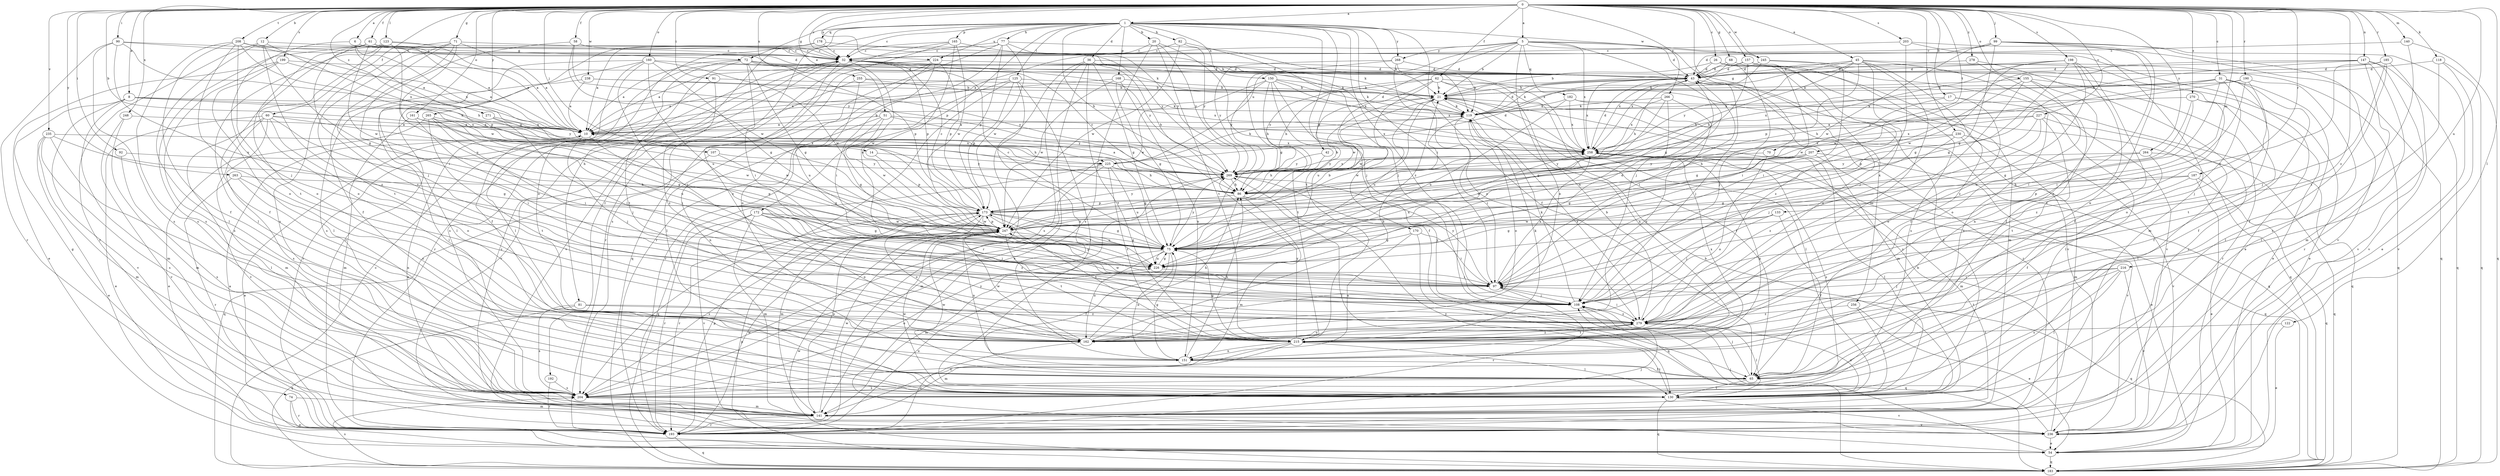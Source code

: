 strict digraph  {
0;
1;
5;
6;
8;
10;
12;
14;
17;
20;
21;
26;
31;
32;
36;
42;
43;
45;
51;
54;
58;
60;
61;
62;
65;
68;
70;
71;
72;
74;
75;
77;
81;
82;
86;
90;
91;
92;
97;
99;
107;
108;
118;
119;
122;
123;
125;
130;
133;
140;
141;
147;
150;
151;
155;
157;
160;
161;
162;
165;
168;
170;
172;
173;
178;
182;
183;
185;
187;
190;
192;
193;
198;
199;
203;
204;
207;
208;
215;
216;
224;
225;
226;
227;
230;
235;
236;
238;
245;
247;
248;
255;
256;
258;
263;
264;
265;
266;
268;
269;
270;
271;
278;
279;
0 -> 1  [label=a];
0 -> 5  [label=a];
0 -> 6  [label=a];
0 -> 8  [label=a];
0 -> 12  [label=b];
0 -> 14  [label=b];
0 -> 17  [label=b];
0 -> 26  [label=c];
0 -> 31  [label=c];
0 -> 32  [label=c];
0 -> 45  [label=e];
0 -> 51  [label=e];
0 -> 58  [label=f];
0 -> 60  [label=f];
0 -> 61  [label=f];
0 -> 62  [label=f];
0 -> 68  [label=g];
0 -> 70  [label=g];
0 -> 71  [label=g];
0 -> 90  [label=i];
0 -> 91  [label=i];
0 -> 92  [label=i];
0 -> 99  [label=j];
0 -> 107  [label=j];
0 -> 118  [label=k];
0 -> 122  [label=l];
0 -> 123  [label=l];
0 -> 133  [label=m];
0 -> 140  [label=m];
0 -> 147  [label=n];
0 -> 155  [label=o];
0 -> 157  [label=o];
0 -> 160  [label=o];
0 -> 161  [label=o];
0 -> 185  [label=r];
0 -> 187  [label=r];
0 -> 190  [label=r];
0 -> 198  [label=s];
0 -> 199  [label=s];
0 -> 203  [label=s];
0 -> 207  [label=t];
0 -> 208  [label=t];
0 -> 216  [label=u];
0 -> 224  [label=u];
0 -> 227  [label=v];
0 -> 230  [label=v];
0 -> 235  [label=v];
0 -> 238  [label=w];
0 -> 245  [label=w];
0 -> 248  [label=x];
0 -> 255  [label=x];
0 -> 263  [label=y];
0 -> 264  [label=y];
0 -> 265  [label=y];
0 -> 266  [label=y];
0 -> 270  [label=z];
0 -> 271  [label=z];
0 -> 278  [label=z];
0 -> 279  [label=z];
1 -> 20  [label=b];
1 -> 32  [label=c];
1 -> 36  [label=d];
1 -> 65  [label=f];
1 -> 72  [label=g];
1 -> 77  [label=h];
1 -> 81  [label=h];
1 -> 82  [label=h];
1 -> 86  [label=h];
1 -> 97  [label=i];
1 -> 119  [label=k];
1 -> 125  [label=l];
1 -> 150  [label=n];
1 -> 165  [label=p];
1 -> 168  [label=p];
1 -> 170  [label=p];
1 -> 172  [label=p];
1 -> 178  [label=q];
1 -> 192  [label=r];
1 -> 215  [label=t];
1 -> 224  [label=u];
1 -> 245  [label=w];
1 -> 268  [label=y];
1 -> 279  [label=z];
5 -> 10  [label=a];
5 -> 21  [label=b];
5 -> 42  [label=d];
5 -> 43  [label=d];
5 -> 54  [label=e];
5 -> 108  [label=j];
5 -> 162  [label=o];
5 -> 182  [label=q];
5 -> 225  [label=u];
5 -> 256  [label=x];
5 -> 258  [label=x];
5 -> 268  [label=y];
6 -> 10  [label=a];
6 -> 72  [label=g];
6 -> 173  [label=p];
6 -> 215  [label=t];
6 -> 225  [label=u];
8 -> 74  [label=g];
8 -> 119  [label=k];
8 -> 141  [label=m];
8 -> 225  [label=u];
8 -> 236  [label=v];
8 -> 269  [label=y];
10 -> 21  [label=b];
10 -> 54  [label=e];
10 -> 75  [label=g];
10 -> 108  [label=j];
10 -> 225  [label=u];
10 -> 258  [label=x];
12 -> 32  [label=c];
12 -> 75  [label=g];
12 -> 86  [label=h];
12 -> 130  [label=l];
12 -> 193  [label=r];
12 -> 279  [label=z];
14 -> 173  [label=p];
14 -> 269  [label=y];
17 -> 75  [label=g];
17 -> 119  [label=k];
17 -> 130  [label=l];
17 -> 162  [label=o];
20 -> 32  [label=c];
20 -> 108  [label=j];
20 -> 204  [label=s];
20 -> 215  [label=t];
20 -> 269  [label=y];
21 -> 119  [label=k];
21 -> 130  [label=l];
21 -> 183  [label=q];
21 -> 226  [label=u];
21 -> 247  [label=w];
26 -> 21  [label=b];
26 -> 43  [label=d];
26 -> 54  [label=e];
26 -> 108  [label=j];
26 -> 162  [label=o];
26 -> 236  [label=v];
31 -> 21  [label=b];
31 -> 65  [label=f];
31 -> 86  [label=h];
31 -> 97  [label=i];
31 -> 130  [label=l];
31 -> 162  [label=o];
31 -> 215  [label=t];
31 -> 258  [label=x];
32 -> 43  [label=d];
32 -> 173  [label=p];
32 -> 193  [label=r];
32 -> 204  [label=s];
32 -> 236  [label=v];
32 -> 247  [label=w];
32 -> 269  [label=y];
32 -> 279  [label=z];
36 -> 43  [label=d];
36 -> 54  [label=e];
36 -> 75  [label=g];
36 -> 86  [label=h];
36 -> 193  [label=r];
36 -> 204  [label=s];
36 -> 215  [label=t];
36 -> 258  [label=x];
42 -> 86  [label=h];
42 -> 269  [label=y];
43 -> 21  [label=b];
43 -> 86  [label=h];
43 -> 97  [label=i];
43 -> 108  [label=j];
43 -> 119  [label=k];
43 -> 193  [label=r];
43 -> 258  [label=x];
45 -> 43  [label=d];
45 -> 54  [label=e];
45 -> 65  [label=f];
45 -> 86  [label=h];
45 -> 108  [label=j];
45 -> 162  [label=o];
45 -> 173  [label=p];
45 -> 204  [label=s];
45 -> 258  [label=x];
45 -> 269  [label=y];
51 -> 10  [label=a];
51 -> 75  [label=g];
51 -> 151  [label=n];
51 -> 247  [label=w];
51 -> 258  [label=x];
51 -> 269  [label=y];
54 -> 183  [label=q];
54 -> 269  [label=y];
58 -> 32  [label=c];
58 -> 65  [label=f];
58 -> 247  [label=w];
58 -> 269  [label=y];
60 -> 10  [label=a];
60 -> 54  [label=e];
60 -> 97  [label=i];
60 -> 141  [label=m];
60 -> 162  [label=o];
60 -> 204  [label=s];
60 -> 236  [label=v];
60 -> 247  [label=w];
61 -> 10  [label=a];
61 -> 32  [label=c];
61 -> 119  [label=k];
61 -> 162  [label=o];
61 -> 204  [label=s];
61 -> 247  [label=w];
61 -> 279  [label=z];
62 -> 21  [label=b];
62 -> 65  [label=f];
62 -> 86  [label=h];
62 -> 151  [label=n];
62 -> 183  [label=q];
62 -> 226  [label=u];
62 -> 247  [label=w];
62 -> 269  [label=y];
65 -> 108  [label=j];
65 -> 130  [label=l];
65 -> 204  [label=s];
65 -> 247  [label=w];
68 -> 43  [label=d];
68 -> 141  [label=m];
68 -> 258  [label=x];
70 -> 130  [label=l];
70 -> 162  [label=o];
70 -> 269  [label=y];
71 -> 10  [label=a];
71 -> 32  [label=c];
71 -> 97  [label=i];
71 -> 108  [label=j];
71 -> 204  [label=s];
71 -> 215  [label=t];
71 -> 226  [label=u];
72 -> 10  [label=a];
72 -> 43  [label=d];
72 -> 75  [label=g];
72 -> 97  [label=i];
72 -> 119  [label=k];
72 -> 130  [label=l];
72 -> 173  [label=p];
72 -> 215  [label=t];
74 -> 54  [label=e];
74 -> 141  [label=m];
74 -> 193  [label=r];
75 -> 21  [label=b];
75 -> 32  [label=c];
75 -> 65  [label=f];
75 -> 141  [label=m];
75 -> 151  [label=n];
75 -> 162  [label=o];
75 -> 226  [label=u];
75 -> 269  [label=y];
77 -> 10  [label=a];
77 -> 32  [label=c];
77 -> 173  [label=p];
77 -> 183  [label=q];
77 -> 193  [label=r];
77 -> 247  [label=w];
77 -> 258  [label=x];
77 -> 269  [label=y];
81 -> 162  [label=o];
81 -> 183  [label=q];
81 -> 204  [label=s];
81 -> 279  [label=z];
82 -> 32  [label=c];
82 -> 108  [label=j];
82 -> 247  [label=w];
82 -> 269  [label=y];
86 -> 32  [label=c];
86 -> 130  [label=l];
86 -> 141  [label=m];
86 -> 173  [label=p];
90 -> 32  [label=c];
90 -> 119  [label=k];
90 -> 193  [label=r];
90 -> 204  [label=s];
90 -> 226  [label=u];
90 -> 258  [label=x];
91 -> 21  [label=b];
91 -> 193  [label=r];
91 -> 279  [label=z];
92 -> 204  [label=s];
92 -> 269  [label=y];
97 -> 108  [label=j];
97 -> 173  [label=p];
97 -> 183  [label=q];
97 -> 193  [label=r];
97 -> 258  [label=x];
97 -> 269  [label=y];
99 -> 32  [label=c];
99 -> 43  [label=d];
99 -> 54  [label=e];
99 -> 75  [label=g];
99 -> 151  [label=n];
99 -> 162  [label=o];
99 -> 236  [label=v];
99 -> 247  [label=w];
107 -> 75  [label=g];
107 -> 183  [label=q];
107 -> 269  [label=y];
108 -> 119  [label=k];
108 -> 183  [label=q];
108 -> 247  [label=w];
108 -> 269  [label=y];
108 -> 279  [label=z];
118 -> 43  [label=d];
118 -> 183  [label=q];
118 -> 204  [label=s];
118 -> 236  [label=v];
119 -> 10  [label=a];
119 -> 43  [label=d];
119 -> 97  [label=i];
119 -> 162  [label=o];
119 -> 247  [label=w];
119 -> 279  [label=z];
122 -> 54  [label=e];
122 -> 215  [label=t];
123 -> 10  [label=a];
123 -> 32  [label=c];
123 -> 65  [label=f];
123 -> 130  [label=l];
123 -> 162  [label=o];
123 -> 247  [label=w];
125 -> 10  [label=a];
125 -> 21  [label=b];
125 -> 130  [label=l];
125 -> 151  [label=n];
125 -> 173  [label=p];
125 -> 193  [label=r];
125 -> 204  [label=s];
130 -> 43  [label=d];
130 -> 183  [label=q];
130 -> 215  [label=t];
130 -> 236  [label=v];
130 -> 247  [label=w];
130 -> 279  [label=z];
133 -> 65  [label=f];
133 -> 75  [label=g];
133 -> 108  [label=j];
133 -> 247  [label=w];
140 -> 32  [label=c];
140 -> 183  [label=q];
140 -> 279  [label=z];
141 -> 10  [label=a];
141 -> 21  [label=b];
141 -> 173  [label=p];
141 -> 193  [label=r];
141 -> 236  [label=v];
141 -> 247  [label=w];
147 -> 43  [label=d];
147 -> 75  [label=g];
147 -> 141  [label=m];
147 -> 183  [label=q];
147 -> 193  [label=r];
147 -> 236  [label=v];
147 -> 247  [label=w];
150 -> 21  [label=b];
150 -> 65  [label=f];
150 -> 86  [label=h];
150 -> 119  [label=k];
150 -> 215  [label=t];
150 -> 247  [label=w];
150 -> 258  [label=x];
150 -> 269  [label=y];
151 -> 65  [label=f];
151 -> 75  [label=g];
151 -> 86  [label=h];
155 -> 21  [label=b];
155 -> 151  [label=n];
155 -> 162  [label=o];
155 -> 193  [label=r];
155 -> 247  [label=w];
155 -> 279  [label=z];
157 -> 21  [label=b];
157 -> 43  [label=d];
157 -> 75  [label=g];
157 -> 97  [label=i];
157 -> 204  [label=s];
157 -> 236  [label=v];
157 -> 279  [label=z];
160 -> 43  [label=d];
160 -> 65  [label=f];
160 -> 75  [label=g];
160 -> 108  [label=j];
160 -> 130  [label=l];
160 -> 204  [label=s];
160 -> 226  [label=u];
160 -> 247  [label=w];
161 -> 10  [label=a];
161 -> 97  [label=i];
161 -> 141  [label=m];
161 -> 247  [label=w];
162 -> 21  [label=b];
162 -> 86  [label=h];
162 -> 193  [label=r];
162 -> 247  [label=w];
165 -> 32  [label=c];
165 -> 193  [label=r];
165 -> 204  [label=s];
165 -> 226  [label=u];
165 -> 247  [label=w];
165 -> 269  [label=y];
168 -> 10  [label=a];
168 -> 21  [label=b];
168 -> 75  [label=g];
168 -> 151  [label=n];
168 -> 247  [label=w];
170 -> 75  [label=g];
170 -> 97  [label=i];
170 -> 151  [label=n];
170 -> 183  [label=q];
172 -> 75  [label=g];
172 -> 108  [label=j];
172 -> 141  [label=m];
172 -> 162  [label=o];
172 -> 193  [label=r];
172 -> 236  [label=v];
172 -> 247  [label=w];
172 -> 279  [label=z];
173 -> 21  [label=b];
173 -> 32  [label=c];
173 -> 75  [label=g];
173 -> 141  [label=m];
173 -> 162  [label=o];
173 -> 193  [label=r];
173 -> 215  [label=t];
173 -> 226  [label=u];
173 -> 247  [label=w];
173 -> 269  [label=y];
178 -> 21  [label=b];
178 -> 32  [label=c];
178 -> 162  [label=o];
178 -> 193  [label=r];
182 -> 119  [label=k];
182 -> 141  [label=m];
182 -> 183  [label=q];
182 -> 226  [label=u];
182 -> 258  [label=x];
183 -> 32  [label=c];
183 -> 173  [label=p];
183 -> 204  [label=s];
183 -> 247  [label=w];
185 -> 43  [label=d];
185 -> 65  [label=f];
185 -> 108  [label=j];
185 -> 226  [label=u];
185 -> 236  [label=v];
187 -> 54  [label=e];
187 -> 86  [label=h];
187 -> 173  [label=p];
187 -> 183  [label=q];
187 -> 279  [label=z];
190 -> 21  [label=b];
190 -> 97  [label=i];
190 -> 108  [label=j];
190 -> 130  [label=l];
190 -> 269  [label=y];
192 -> 193  [label=r];
192 -> 204  [label=s];
193 -> 10  [label=a];
193 -> 108  [label=j];
193 -> 173  [label=p];
193 -> 183  [label=q];
193 -> 226  [label=u];
193 -> 247  [label=w];
198 -> 43  [label=d];
198 -> 65  [label=f];
198 -> 75  [label=g];
198 -> 86  [label=h];
198 -> 215  [label=t];
198 -> 247  [label=w];
198 -> 279  [label=z];
199 -> 10  [label=a];
199 -> 43  [label=d];
199 -> 54  [label=e];
199 -> 130  [label=l];
199 -> 204  [label=s];
203 -> 32  [label=c];
203 -> 97  [label=i];
203 -> 141  [label=m];
203 -> 183  [label=q];
204 -> 141  [label=m];
204 -> 269  [label=y];
207 -> 54  [label=e];
207 -> 75  [label=g];
207 -> 236  [label=v];
207 -> 247  [label=w];
207 -> 269  [label=y];
208 -> 10  [label=a];
208 -> 32  [label=c];
208 -> 43  [label=d];
208 -> 65  [label=f];
208 -> 86  [label=h];
208 -> 108  [label=j];
208 -> 162  [label=o];
208 -> 204  [label=s];
215 -> 75  [label=g];
215 -> 119  [label=k];
215 -> 130  [label=l];
215 -> 141  [label=m];
215 -> 151  [label=n];
215 -> 204  [label=s];
215 -> 258  [label=x];
215 -> 269  [label=y];
215 -> 279  [label=z];
216 -> 97  [label=i];
216 -> 108  [label=j];
216 -> 130  [label=l];
216 -> 204  [label=s];
216 -> 215  [label=t];
216 -> 236  [label=v];
224 -> 10  [label=a];
224 -> 43  [label=d];
224 -> 97  [label=i];
224 -> 130  [label=l];
224 -> 162  [label=o];
224 -> 173  [label=p];
225 -> 43  [label=d];
225 -> 75  [label=g];
225 -> 86  [label=h];
225 -> 119  [label=k];
225 -> 141  [label=m];
225 -> 183  [label=q];
225 -> 215  [label=t];
225 -> 226  [label=u];
226 -> 43  [label=d];
226 -> 75  [label=g];
226 -> 97  [label=i];
226 -> 258  [label=x];
227 -> 10  [label=a];
227 -> 108  [label=j];
227 -> 130  [label=l];
227 -> 173  [label=p];
227 -> 215  [label=t];
227 -> 258  [label=x];
230 -> 86  [label=h];
230 -> 141  [label=m];
230 -> 236  [label=v];
230 -> 258  [label=x];
230 -> 279  [label=z];
235 -> 54  [label=e];
235 -> 75  [label=g];
235 -> 130  [label=l];
235 -> 141  [label=m];
235 -> 204  [label=s];
235 -> 258  [label=x];
236 -> 21  [label=b];
236 -> 32  [label=c];
236 -> 54  [label=e];
236 -> 108  [label=j];
238 -> 10  [label=a];
238 -> 21  [label=b];
238 -> 130  [label=l];
238 -> 269  [label=y];
245 -> 43  [label=d];
245 -> 97  [label=i];
245 -> 119  [label=k];
245 -> 183  [label=q];
247 -> 75  [label=g];
247 -> 151  [label=n];
247 -> 173  [label=p];
247 -> 204  [label=s];
247 -> 215  [label=t];
248 -> 10  [label=a];
248 -> 141  [label=m];
248 -> 236  [label=v];
255 -> 21  [label=b];
255 -> 226  [label=u];
255 -> 236  [label=v];
255 -> 258  [label=x];
256 -> 54  [label=e];
256 -> 130  [label=l];
256 -> 279  [label=z];
258 -> 43  [label=d];
258 -> 141  [label=m];
258 -> 151  [label=n];
258 -> 183  [label=q];
258 -> 204  [label=s];
258 -> 269  [label=y];
263 -> 86  [label=h];
263 -> 151  [label=n];
263 -> 162  [label=o];
263 -> 193  [label=r];
264 -> 65  [label=f];
264 -> 75  [label=g];
264 -> 183  [label=q];
264 -> 269  [label=y];
265 -> 10  [label=a];
265 -> 54  [label=e];
265 -> 75  [label=g];
265 -> 97  [label=i];
265 -> 108  [label=j];
265 -> 215  [label=t];
265 -> 226  [label=u];
266 -> 75  [label=g];
266 -> 119  [label=k];
266 -> 162  [label=o];
266 -> 226  [label=u];
266 -> 258  [label=x];
268 -> 43  [label=d];
268 -> 75  [label=g];
268 -> 119  [label=k];
268 -> 269  [label=y];
268 -> 279  [label=z];
269 -> 10  [label=a];
269 -> 86  [label=h];
269 -> 258  [label=x];
270 -> 65  [label=f];
270 -> 75  [label=g];
270 -> 119  [label=k];
270 -> 226  [label=u];
270 -> 279  [label=z];
271 -> 10  [label=a];
271 -> 86  [label=h];
271 -> 97  [label=i];
278 -> 43  [label=d];
278 -> 65  [label=f];
278 -> 193  [label=r];
279 -> 21  [label=b];
279 -> 97  [label=i];
279 -> 130  [label=l];
279 -> 162  [label=o];
279 -> 215  [label=t];
}
